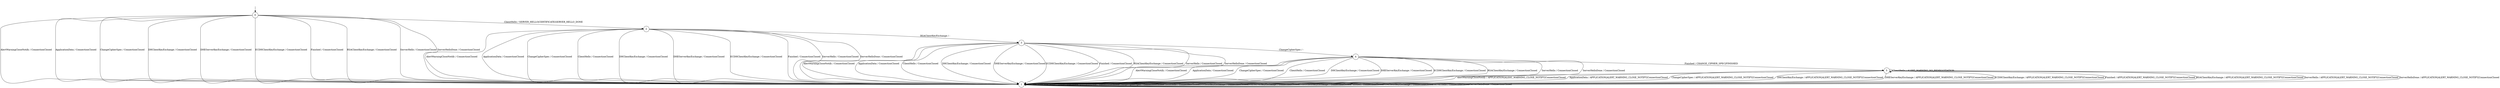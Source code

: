 digraph g {
__start0 [label="" shape="none"];

	s0 [shape="circle" label="0"];
	s1 [shape="circle" label="1"];
	s2 [shape="circle" label="2"];
	s3 [shape="circle" label="3"];
	s4 [shape="circle" label="4"];
	s5 [shape="circle" label="5"];
	s0 -> s1 [label="AlertWarningCloseNotify / ConnectionClosed"];
	s0 -> s1 [label="ApplicationData / ConnectionClosed"];
	s0 -> s1 [label="ChangeCipherSpec / ConnectionClosed"];
	s0 -> s2 [label="ClientHello / SERVER_HELLO|CERTIFICATE|SERVER_HELLO_DONE"];
	s0 -> s1 [label="DHClientKeyExchange / ConnectionClosed"];
	s0 -> s1 [label="DHEServerKeyExchange / ConnectionClosed"];
	s0 -> s1 [label="ECDHClientKeyExchange / ConnectionClosed"];
	s0 -> s1 [label="Finished / ConnectionClosed"];
	s0 -> s1 [label="RSAClientKeyExchange / ConnectionClosed"];
	s0 -> s1 [label="ServerHello / ConnectionClosed"];
	s0 -> s1 [label="ServerHelloDone / ConnectionClosed"];
	s1 -> s1 [label="AlertWarningCloseNotify / ConnectionClosed"];
	s1 -> s1 [label="ApplicationData / ConnectionClosed"];
	s1 -> s1 [label="ChangeCipherSpec / ConnectionClosed"];
	s1 -> s1 [label="ClientHello / ConnectionClosed"];
	s1 -> s1 [label="DHClientKeyExchange / ConnectionClosed"];
	s1 -> s1 [label="DHEServerKeyExchange / ConnectionClosed"];
	s1 -> s1 [label="ECDHClientKeyExchange / ConnectionClosed"];
	s1 -> s1 [label="Finished / ConnectionClosed"];
	s1 -> s1 [label="RSAClientKeyExchange / ConnectionClosed"];
	s1 -> s1 [label="ServerHello / ConnectionClosed"];
	s1 -> s1 [label="ServerHelloDone / ConnectionClosed"];
	s2 -> s1 [label="AlertWarningCloseNotify / ConnectionClosed"];
	s2 -> s1 [label="ApplicationData / ConnectionClosed"];
	s2 -> s1 [label="ChangeCipherSpec / ConnectionClosed"];
	s2 -> s1 [label="ClientHello / ConnectionClosed"];
	s2 -> s1 [label="DHClientKeyExchange / ConnectionClosed"];
	s2 -> s1 [label="DHEServerKeyExchange / ConnectionClosed"];
	s2 -> s1 [label="ECDHClientKeyExchange / ConnectionClosed"];
	s2 -> s1 [label="Finished / ConnectionClosed"];
	s2 -> s3 [label="RSAClientKeyExchange / -"];
	s2 -> s1 [label="ServerHello / ConnectionClosed"];
	s2 -> s1 [label="ServerHelloDone / ConnectionClosed"];
	s3 -> s1 [label="AlertWarningCloseNotify / ConnectionClosed"];
	s3 -> s1 [label="ApplicationData / ConnectionClosed"];
	s3 -> s4 [label="ChangeCipherSpec / -"];
	s3 -> s1 [label="ClientHello / ConnectionClosed"];
	s3 -> s1 [label="DHClientKeyExchange / ConnectionClosed"];
	s3 -> s1 [label="DHEServerKeyExchange / ConnectionClosed"];
	s3 -> s1 [label="ECDHClientKeyExchange / ConnectionClosed"];
	s3 -> s1 [label="Finished / ConnectionClosed"];
	s3 -> s1 [label="RSAClientKeyExchange / ConnectionClosed"];
	s3 -> s1 [label="ServerHello / ConnectionClosed"];
	s3 -> s1 [label="ServerHelloDone / ConnectionClosed"];
	s4 -> s1 [label="AlertWarningCloseNotify / ConnectionClosed"];
	s4 -> s1 [label="ApplicationData / ConnectionClosed"];
	s4 -> s1 [label="ChangeCipherSpec / ConnectionClosed"];
	s4 -> s1 [label="ClientHello / ConnectionClosed"];
	s4 -> s1 [label="DHClientKeyExchange / ConnectionClosed"];
	s4 -> s1 [label="DHEServerKeyExchange / ConnectionClosed"];
	s4 -> s1 [label="ECDHClientKeyExchange / ConnectionClosed"];
	s4 -> s5 [label="Finished / CHANGE_CIPHER_SPEC|FINISHED"];
	s4 -> s1 [label="RSAClientKeyExchange / ConnectionClosed"];
	s4 -> s1 [label="ServerHello / ConnectionClosed"];
	s4 -> s1 [label="ServerHelloDone / ConnectionClosed"];
	s5 -> s1 [label="AlertWarningCloseNotify / APPLICATION|ALERT_WARNING_CLOSE_NOTIFY|ConnectionClosed"];
	s5 -> s1 [label="ApplicationData / APPLICATION|ALERT_WARNING_CLOSE_NOTIFY|ConnectionClosed"];
	s5 -> s1 [label="ChangeCipherSpec / APPLICATION|ALERT_WARNING_CLOSE_NOTIFY|ConnectionClosed"];
	s5 -> s5 [label="ClientHello / ALERT_WARNING_NO_RENEGOTIATION"];
	s5 -> s1 [label="DHClientKeyExchange / APPLICATION|ALERT_WARNING_CLOSE_NOTIFY|ConnectionClosed"];
	s5 -> s1 [label="DHEServerKeyExchange / APPLICATION|ALERT_WARNING_CLOSE_NOTIFY|ConnectionClosed"];
	s5 -> s1 [label="ECDHClientKeyExchange / APPLICATION|ALERT_WARNING_CLOSE_NOTIFY|ConnectionClosed"];
	s5 -> s1 [label="Finished / APPLICATION|ALERT_WARNING_CLOSE_NOTIFY|ConnectionClosed"];
	s5 -> s1 [label="RSAClientKeyExchange / APPLICATION|ALERT_WARNING_CLOSE_NOTIFY|ConnectionClosed"];
	s5 -> s1 [label="ServerHello / APPLICATION|ALERT_WARNING_CLOSE_NOTIFY|ConnectionClosed"];
	s5 -> s1 [label="ServerHelloDone / APPLICATION|ALERT_WARNING_CLOSE_NOTIFY|ConnectionClosed"];

__start0 -> s0;
}
